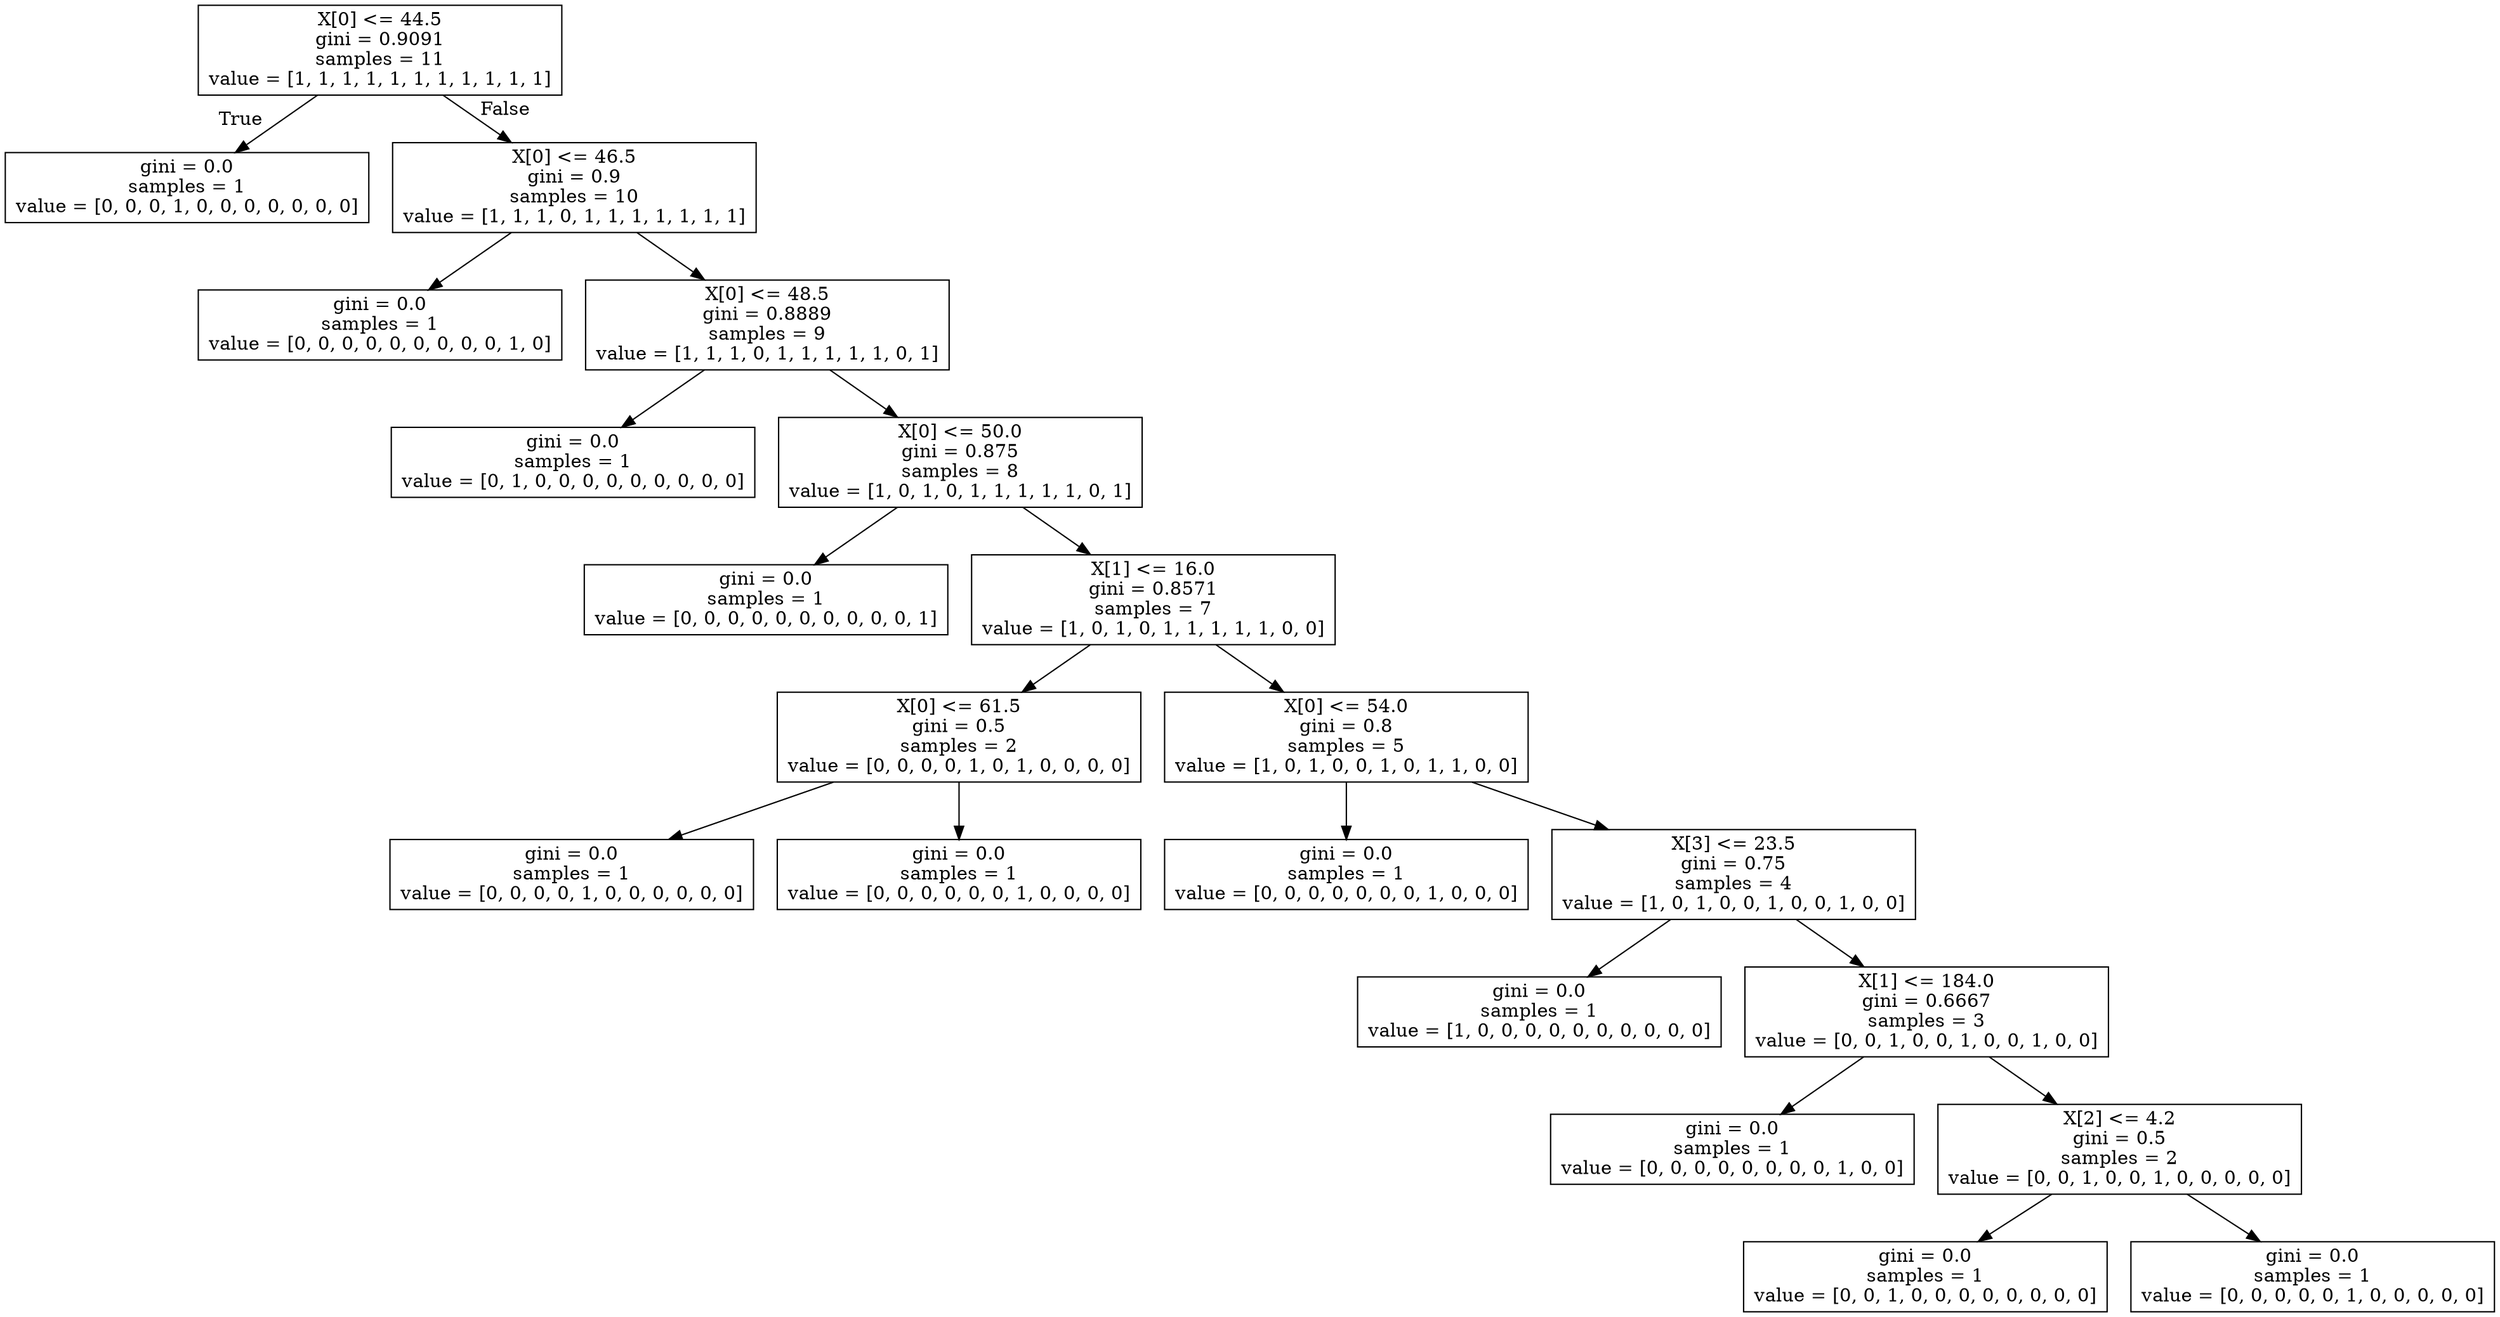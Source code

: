 digraph Tree {
node [shape=box] ;
0 [label="X[0] <= 44.5\ngini = 0.9091\nsamples = 11\nvalue = [1, 1, 1, 1, 1, 1, 1, 1, 1, 1, 1]"] ;
1 [label="gini = 0.0\nsamples = 1\nvalue = [0, 0, 0, 1, 0, 0, 0, 0, 0, 0, 0]"] ;
0 -> 1 [labeldistance=2.5, labelangle=45, headlabel="True"] ;
2 [label="X[0] <= 46.5\ngini = 0.9\nsamples = 10\nvalue = [1, 1, 1, 0, 1, 1, 1, 1, 1, 1, 1]"] ;
0 -> 2 [labeldistance=2.5, labelangle=-45, headlabel="False"] ;
3 [label="gini = 0.0\nsamples = 1\nvalue = [0, 0, 0, 0, 0, 0, 0, 0, 0, 1, 0]"] ;
2 -> 3 ;
4 [label="X[0] <= 48.5\ngini = 0.8889\nsamples = 9\nvalue = [1, 1, 1, 0, 1, 1, 1, 1, 1, 0, 1]"] ;
2 -> 4 ;
5 [label="gini = 0.0\nsamples = 1\nvalue = [0, 1, 0, 0, 0, 0, 0, 0, 0, 0, 0]"] ;
4 -> 5 ;
6 [label="X[0] <= 50.0\ngini = 0.875\nsamples = 8\nvalue = [1, 0, 1, 0, 1, 1, 1, 1, 1, 0, 1]"] ;
4 -> 6 ;
7 [label="gini = 0.0\nsamples = 1\nvalue = [0, 0, 0, 0, 0, 0, 0, 0, 0, 0, 1]"] ;
6 -> 7 ;
8 [label="X[1] <= 16.0\ngini = 0.8571\nsamples = 7\nvalue = [1, 0, 1, 0, 1, 1, 1, 1, 1, 0, 0]"] ;
6 -> 8 ;
9 [label="X[0] <= 61.5\ngini = 0.5\nsamples = 2\nvalue = [0, 0, 0, 0, 1, 0, 1, 0, 0, 0, 0]"] ;
8 -> 9 ;
10 [label="gini = 0.0\nsamples = 1\nvalue = [0, 0, 0, 0, 1, 0, 0, 0, 0, 0, 0]"] ;
9 -> 10 ;
11 [label="gini = 0.0\nsamples = 1\nvalue = [0, 0, 0, 0, 0, 0, 1, 0, 0, 0, 0]"] ;
9 -> 11 ;
12 [label="X[0] <= 54.0\ngini = 0.8\nsamples = 5\nvalue = [1, 0, 1, 0, 0, 1, 0, 1, 1, 0, 0]"] ;
8 -> 12 ;
13 [label="gini = 0.0\nsamples = 1\nvalue = [0, 0, 0, 0, 0, 0, 0, 1, 0, 0, 0]"] ;
12 -> 13 ;
14 [label="X[3] <= 23.5\ngini = 0.75\nsamples = 4\nvalue = [1, 0, 1, 0, 0, 1, 0, 0, 1, 0, 0]"] ;
12 -> 14 ;
15 [label="gini = 0.0\nsamples = 1\nvalue = [1, 0, 0, 0, 0, 0, 0, 0, 0, 0, 0]"] ;
14 -> 15 ;
16 [label="X[1] <= 184.0\ngini = 0.6667\nsamples = 3\nvalue = [0, 0, 1, 0, 0, 1, 0, 0, 1, 0, 0]"] ;
14 -> 16 ;
17 [label="gini = 0.0\nsamples = 1\nvalue = [0, 0, 0, 0, 0, 0, 0, 0, 1, 0, 0]"] ;
16 -> 17 ;
18 [label="X[2] <= 4.2\ngini = 0.5\nsamples = 2\nvalue = [0, 0, 1, 0, 0, 1, 0, 0, 0, 0, 0]"] ;
16 -> 18 ;
19 [label="gini = 0.0\nsamples = 1\nvalue = [0, 0, 1, 0, 0, 0, 0, 0, 0, 0, 0]"] ;
18 -> 19 ;
20 [label="gini = 0.0\nsamples = 1\nvalue = [0, 0, 0, 0, 0, 1, 0, 0, 0, 0, 0]"] ;
18 -> 20 ;
}